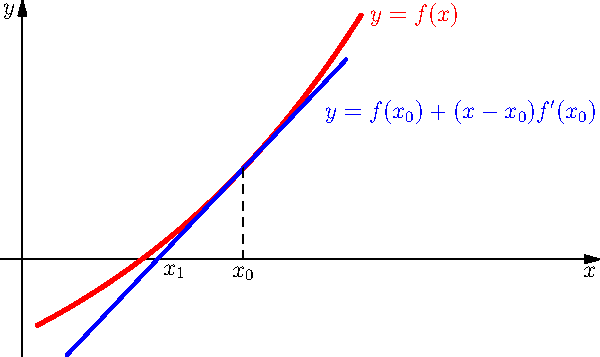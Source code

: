 import graph;
size(300,300);

xaxis("$x$",Arrow);
yaxis("$y$",Arrow);

real x0 = 1.5;
pen pf = red+linewidth(2);
pen pt = blue+linewidth(1.5);

real f(real x) { return exp(0.5*x) - 1.5; }
real df(real x) { return 0.5*exp(0.5*x); }
real ft(real x) { return f(x0) + (x-x0)*df(x0); }

draw(graph(f,0.1,2.3,operator ..),pf);
draw(graph(ft,0.3,2.2,operator ..),pt);

draw((x0,0)--(x0,f(x0)),dashed);
label("$x_0$", (x0,0), S);
label("$y=f(x_0)+(x-x_0)f'(x_0)$", (2.0,1.0), E, pt);
label("$y=f(x)$", (2.3,f(2.3)), E, pf);

real x1 = x0 - f(x0)/df(x0);
label("$x_1$",(x1,0),SE);
